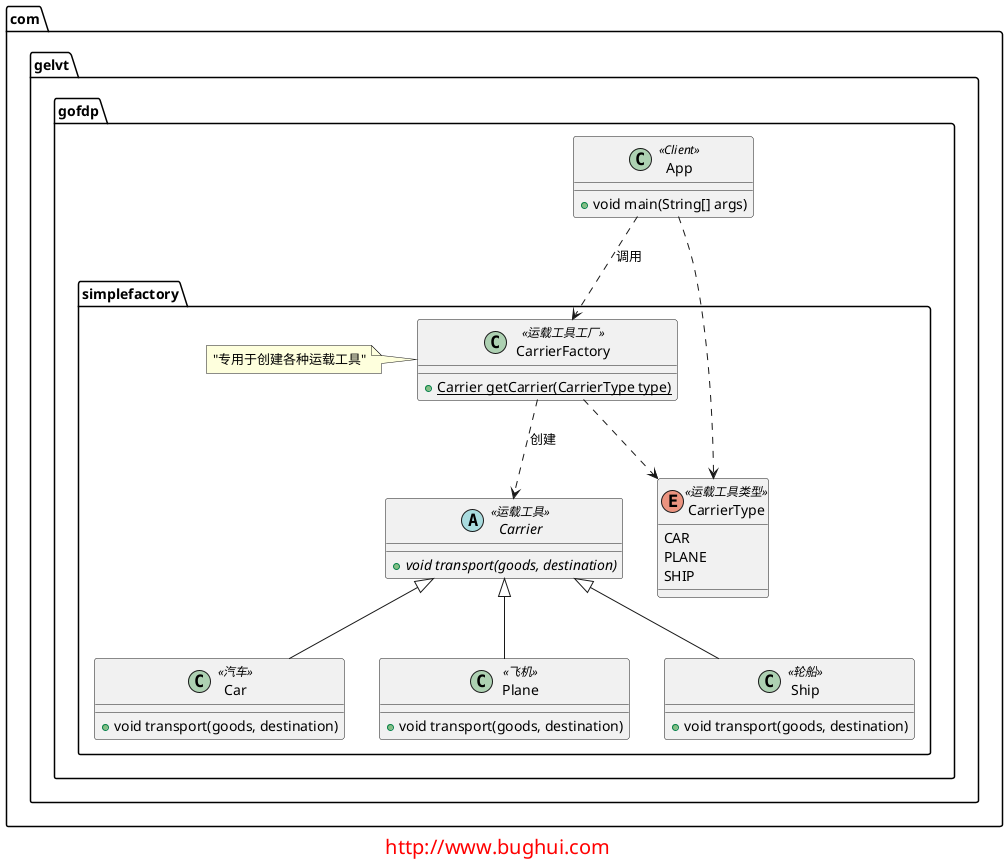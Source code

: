 @startuml

package com.gelvt.gofdp.simplefactory{

    abstract class Carrier <<运载工具>>{
        + {abstract} void transport(goods, destination)
    }

    class Car <<汽车>> extends Carrier{
        + void transport(goods, destination)
    }

    class Plane <<飞机>> extends Carrier{
        + void transport(goods, destination)
    }

    class Ship <<轮船>> extends Carrier{
        + void transport(goods, destination)
    }

    enum CarrierType <<运载工具类型>> {
        CAR
        PLANE
        SHIP
    }

    class CarrierFactory <<运载工具工厂>>{
        + {static} Carrier getCarrier(CarrierType type)
    }

    note left of CarrierFactory : "专用于创建各种运载工具"

    CarrierFactory ..> Carrier : 创建

}

package com.gelvt.gofdp{
    class App <<Client>>{
        + void main(String[] args)
    }
}

App ..> CarrierFactory : 调用
App ..> CarrierType
CarrierFactory ..> CarrierType

footer
<font size="20" color="red">http://www.bughui.com</font>
endfooter

@enduml
